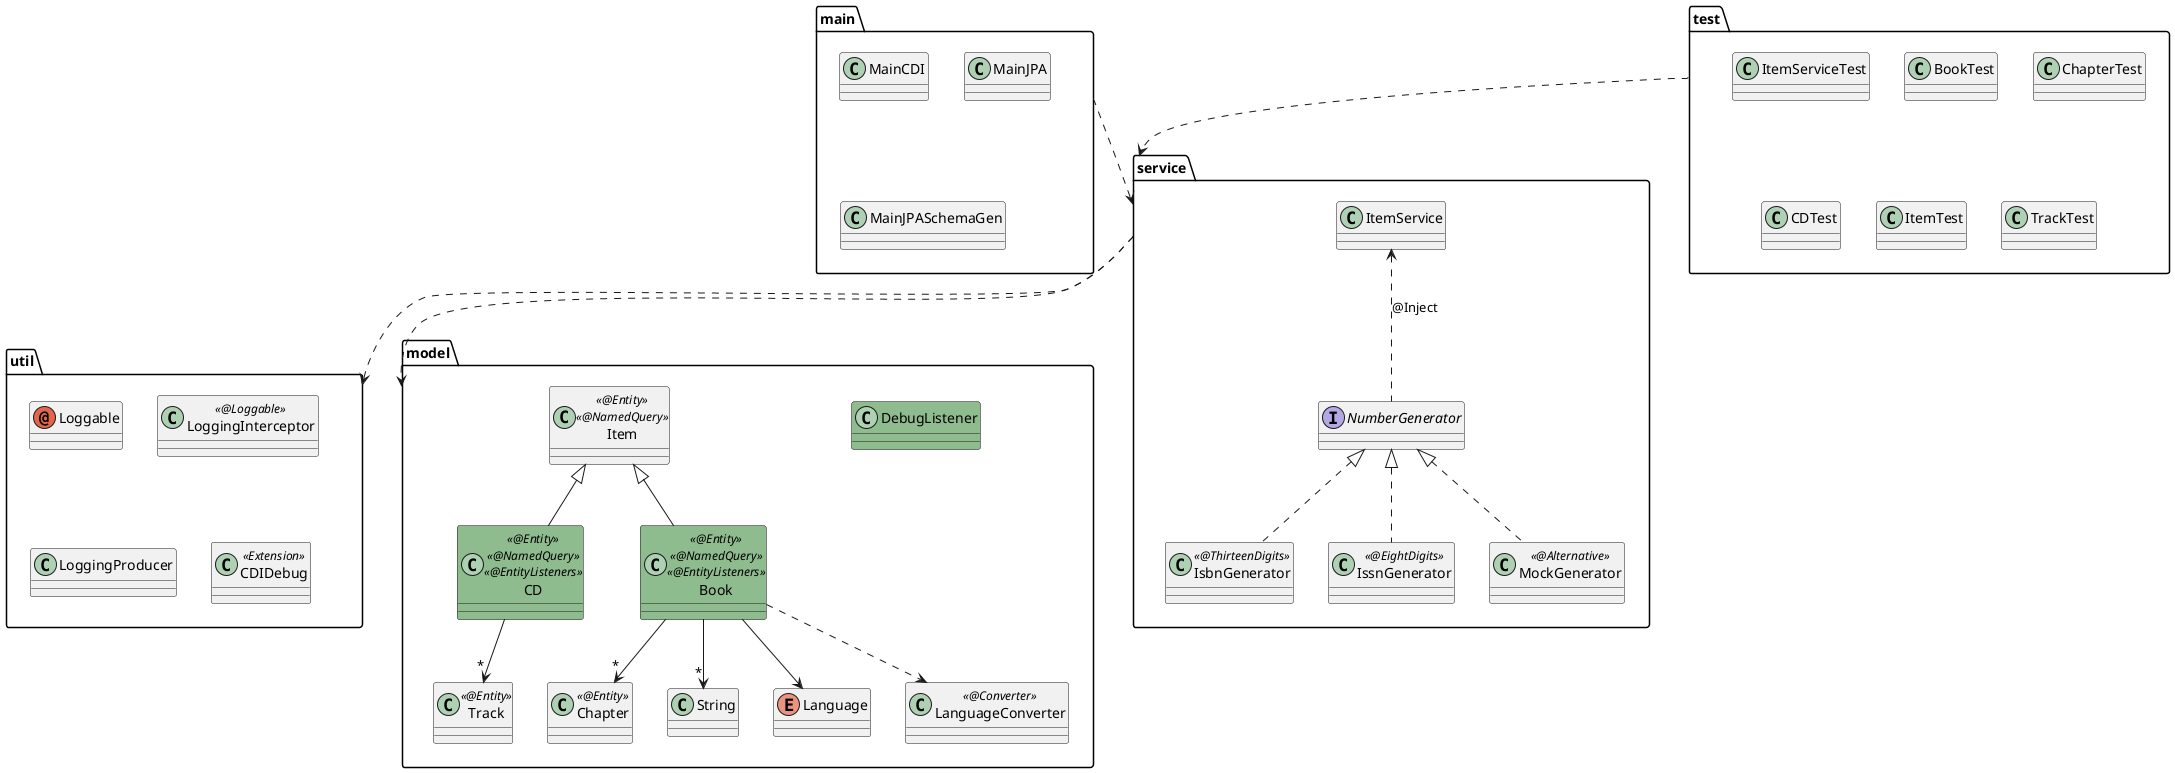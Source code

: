 @startuml

package "main" {
    class MainCDI
    class MainJPA
    class MainJPASchemaGen
}
package "test" {
    class ItemServiceTest
    class BookTest
    class ChapterTest
    class CDTest 
    class ItemTest
    class TrackTest
}

package "service" {
    interface NumberGenerator
    class IsbnGenerator << @ThirteenDigits >>
    class IssnGenerator << @EightDigits >>
    class MockGenerator << @Alternative >>
    class ItemService

    ItemService <.. NumberGenerator : @Inject
    NumberGenerator <|.. IsbnGenerator
    NumberGenerator <|.. IssnGenerator
    NumberGenerator <|.. MockGenerator
}

package "model" {
    class DebugListener #8FBC8F
    class Item << @Entity >> << @NamedQuery >>
    class CD << @Entity >> << @NamedQuery >> << @EntityListeners >> #8FBC8F
    class Track << @Entity >>
    class Chapter << @Entity >>
    class Book << @Entity >> << @NamedQuery >> << @EntityListeners >>  #8FBC8F
    class String
    enum Language
    class LanguageConverter << @Converter >>

    Item <|-- CD
    Item <|-- Book
    CD --> "*" Track
    Book --> "*" String
    Book --> "*" Chapter
    Book --> Language
    Book ..> LanguageConverter
}

package "util" {
    annotation Loggable
    class LoggingInterceptor << @Loggable >>
    class LoggingProducer
    class CDIDebug << Extension >>
}

main ..> service
test ..> service
service ..> model
service ..> util

@enduml